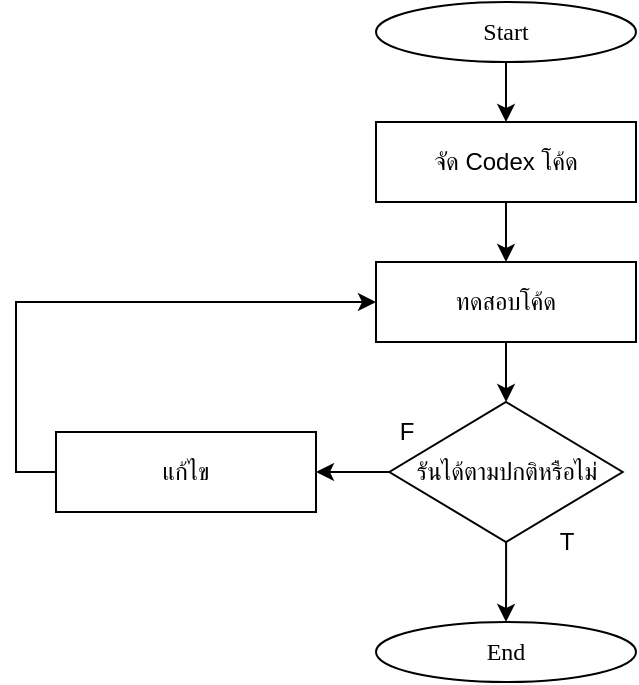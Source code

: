<mxfile version="24.8.9">
  <diagram name="Page-1" id="Eg6P90kj5nhhhnwDUOGo">
    <mxGraphModel dx="1335" dy="263" grid="1" gridSize="10" guides="1" tooltips="1" connect="1" arrows="1" fold="1" page="1" pageScale="1" pageWidth="850" pageHeight="1100" math="0" shadow="0">
      <root>
        <mxCell id="0" />
        <mxCell id="1" parent="0" />
        <mxCell id="b4t6N5J3s6SSntviXnoC-18" value="" style="edgeStyle=orthogonalEdgeStyle;rounded=0;orthogonalLoop=1;jettySize=auto;html=1;" edge="1" parent="1" source="b4t6N5J3s6SSntviXnoC-3" target="b4t6N5J3s6SSntviXnoC-16">
          <mxGeometry relative="1" as="geometry" />
        </mxCell>
        <mxCell id="b4t6N5J3s6SSntviXnoC-3" value="&lt;font data-font-src=&quot;https://fonts.googleapis.com/css?family=Sarabun&quot; face=&quot;Sarabun&quot;&gt;Start&lt;/font&gt;" style="ellipse;whiteSpace=wrap;html=1;" vertex="1" parent="1">
          <mxGeometry x="-510" y="60" width="130" height="30" as="geometry" />
        </mxCell>
        <mxCell id="b4t6N5J3s6SSntviXnoC-4" value="&lt;font face=&quot;Sarabun&quot;&gt;End&lt;/font&gt;" style="ellipse;whiteSpace=wrap;html=1;" vertex="1" parent="1">
          <mxGeometry x="-510" y="370" width="130" height="30" as="geometry" />
        </mxCell>
        <mxCell id="b4t6N5J3s6SSntviXnoC-10" value="" style="edgeStyle=orthogonalEdgeStyle;rounded=0;orthogonalLoop=1;jettySize=auto;html=1;" edge="1" parent="1" source="b4t6N5J3s6SSntviXnoC-5" target="b4t6N5J3s6SSntviXnoC-7">
          <mxGeometry relative="1" as="geometry" />
        </mxCell>
        <mxCell id="b4t6N5J3s6SSntviXnoC-5" value="ทดสอบโค้ด" style="rounded=0;whiteSpace=wrap;html=1;" vertex="1" parent="1">
          <mxGeometry x="-510" y="190" width="130" height="40" as="geometry" />
        </mxCell>
        <mxCell id="b4t6N5J3s6SSntviXnoC-11" value="" style="edgeStyle=orthogonalEdgeStyle;rounded=0;orthogonalLoop=1;jettySize=auto;html=1;" edge="1" parent="1" source="b4t6N5J3s6SSntviXnoC-7" target="b4t6N5J3s6SSntviXnoC-8">
          <mxGeometry relative="1" as="geometry" />
        </mxCell>
        <mxCell id="b4t6N5J3s6SSntviXnoC-13" value="" style="edgeStyle=orthogonalEdgeStyle;rounded=0;orthogonalLoop=1;jettySize=auto;html=1;" edge="1" parent="1" source="b4t6N5J3s6SSntviXnoC-7" target="b4t6N5J3s6SSntviXnoC-4">
          <mxGeometry relative="1" as="geometry" />
        </mxCell>
        <mxCell id="b4t6N5J3s6SSntviXnoC-7" value="รันได้ตามปกติหรือไม่" style="rhombus;whiteSpace=wrap;html=1;fontFamily=Sarabun;fontSource=https%3A%2F%2Ffonts.googleapis.com%2Fcss%3Ffamily%3DSarabun;" vertex="1" parent="1">
          <mxGeometry x="-503.33" y="260" width="116.67" height="70" as="geometry" />
        </mxCell>
        <mxCell id="b4t6N5J3s6SSntviXnoC-12" style="edgeStyle=orthogonalEdgeStyle;rounded=0;orthogonalLoop=1;jettySize=auto;html=1;entryX=0;entryY=0.5;entryDx=0;entryDy=0;" edge="1" parent="1" source="b4t6N5J3s6SSntviXnoC-8" target="b4t6N5J3s6SSntviXnoC-5">
          <mxGeometry relative="1" as="geometry">
            <Array as="points">
              <mxPoint x="-690" y="295" />
              <mxPoint x="-690" y="210" />
            </Array>
          </mxGeometry>
        </mxCell>
        <mxCell id="b4t6N5J3s6SSntviXnoC-8" value="แก้ไข" style="rounded=0;whiteSpace=wrap;html=1;" vertex="1" parent="1">
          <mxGeometry x="-670" y="275" width="130" height="40" as="geometry" />
        </mxCell>
        <mxCell id="b4t6N5J3s6SSntviXnoC-14" value="F" style="text;html=1;align=center;verticalAlign=middle;resizable=0;points=[];autosize=1;strokeColor=none;fillColor=none;" vertex="1" parent="1">
          <mxGeometry x="-510" y="260" width="30" height="30" as="geometry" />
        </mxCell>
        <mxCell id="b4t6N5J3s6SSntviXnoC-15" value="T" style="text;html=1;align=center;verticalAlign=middle;resizable=0;points=[];autosize=1;strokeColor=none;fillColor=none;" vertex="1" parent="1">
          <mxGeometry x="-430" y="315" width="30" height="30" as="geometry" />
        </mxCell>
        <mxCell id="b4t6N5J3s6SSntviXnoC-20" style="edgeStyle=orthogonalEdgeStyle;rounded=0;orthogonalLoop=1;jettySize=auto;html=1;entryX=0.5;entryY=0;entryDx=0;entryDy=0;" edge="1" parent="1" source="b4t6N5J3s6SSntviXnoC-16" target="b4t6N5J3s6SSntviXnoC-5">
          <mxGeometry relative="1" as="geometry" />
        </mxCell>
        <mxCell id="b4t6N5J3s6SSntviXnoC-16" value="จัด Codex โค้ด" style="rounded=0;whiteSpace=wrap;html=1;" vertex="1" parent="1">
          <mxGeometry x="-510" y="120" width="130" height="40" as="geometry" />
        </mxCell>
      </root>
    </mxGraphModel>
  </diagram>
</mxfile>
